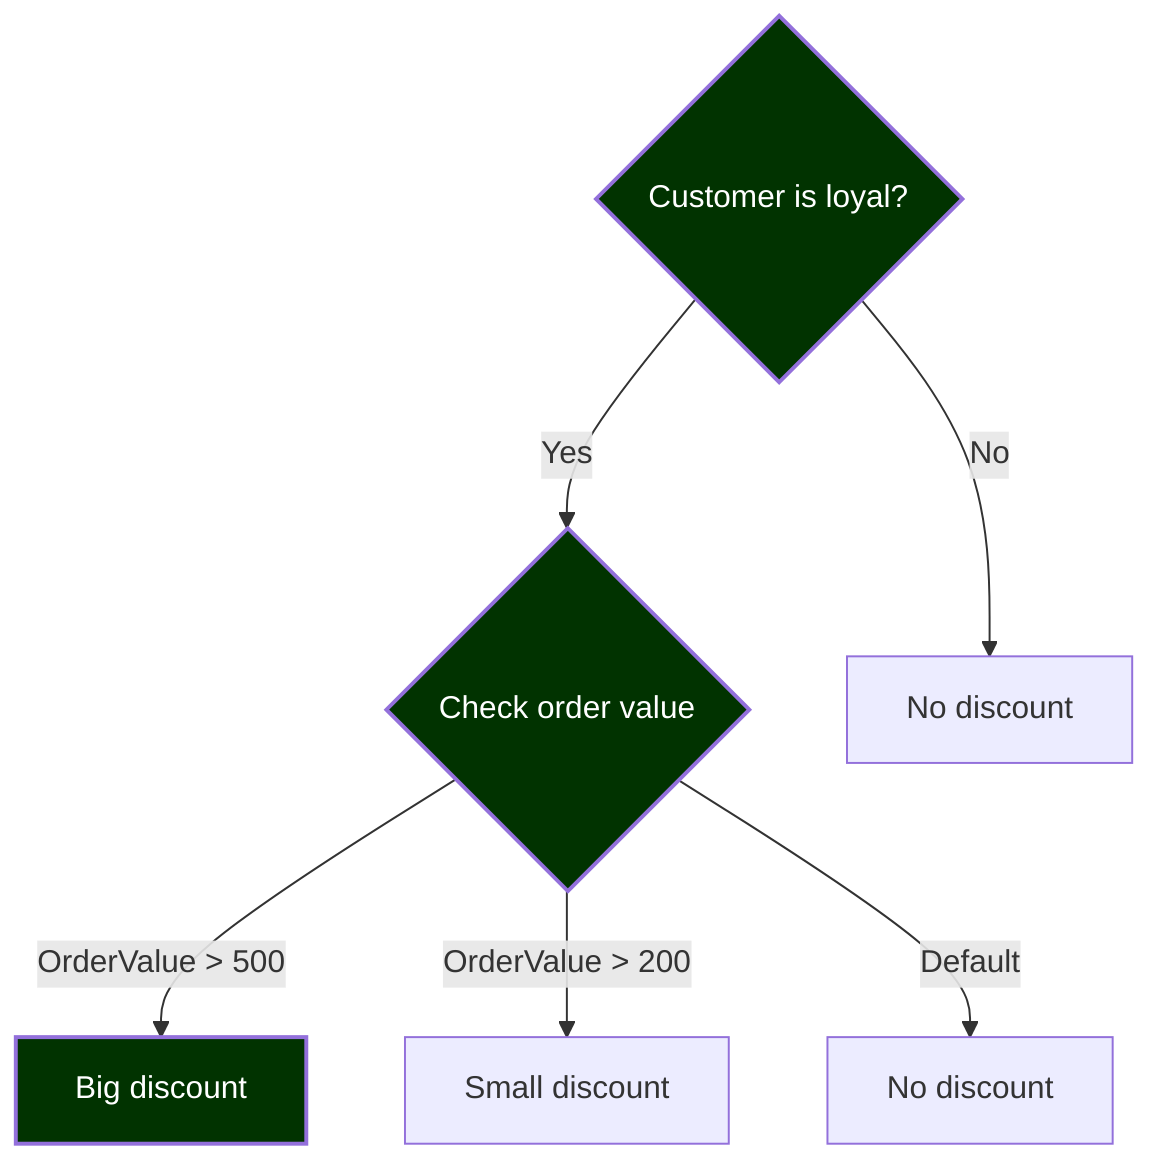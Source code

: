 graph TD
N1{"Customer is loyal?"}
N1 -->|Yes| N11
N11{"Check order value"}
N11 -->|OrderValue > 500| N111
N111["Big discount"]
N11 -->|OrderValue > 200| N112
N112["Small discount"]
N11 -->|Default| N110
N110["No discount"]
N1 -->|No| N10
N10["No discount"]

classDef highlight fill:#013300,stroke-width:2px,color:#fff;
class N1,N11,N111 highlight;